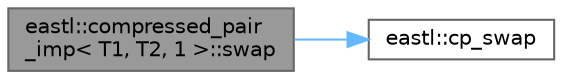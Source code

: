 digraph "eastl::compressed_pair_imp&lt; T1, T2, 1 &gt;::swap"
{
 // LATEX_PDF_SIZE
  bgcolor="transparent";
  edge [fontname=Helvetica,fontsize=10,labelfontname=Helvetica,labelfontsize=10];
  node [fontname=Helvetica,fontsize=10,shape=box,height=0.2,width=0.4];
  rankdir="LR";
  Node1 [id="Node000001",label="eastl::compressed_pair\l_imp\< T1, T2, 1 \>::swap",height=0.2,width=0.4,color="gray40", fillcolor="grey60", style="filled", fontcolor="black",tooltip=" "];
  Node1 -> Node2 [id="edge2_Node000001_Node000002",color="steelblue1",style="solid",tooltip=" "];
  Node2 [id="Node000002",label="eastl::cp_swap",height=0.2,width=0.4,color="grey40", fillcolor="white", style="filled",URL="$namespaceeastl.html#a2b93b98755a5b22efe65dbf0cb6f4f99",tooltip=" "];
}
